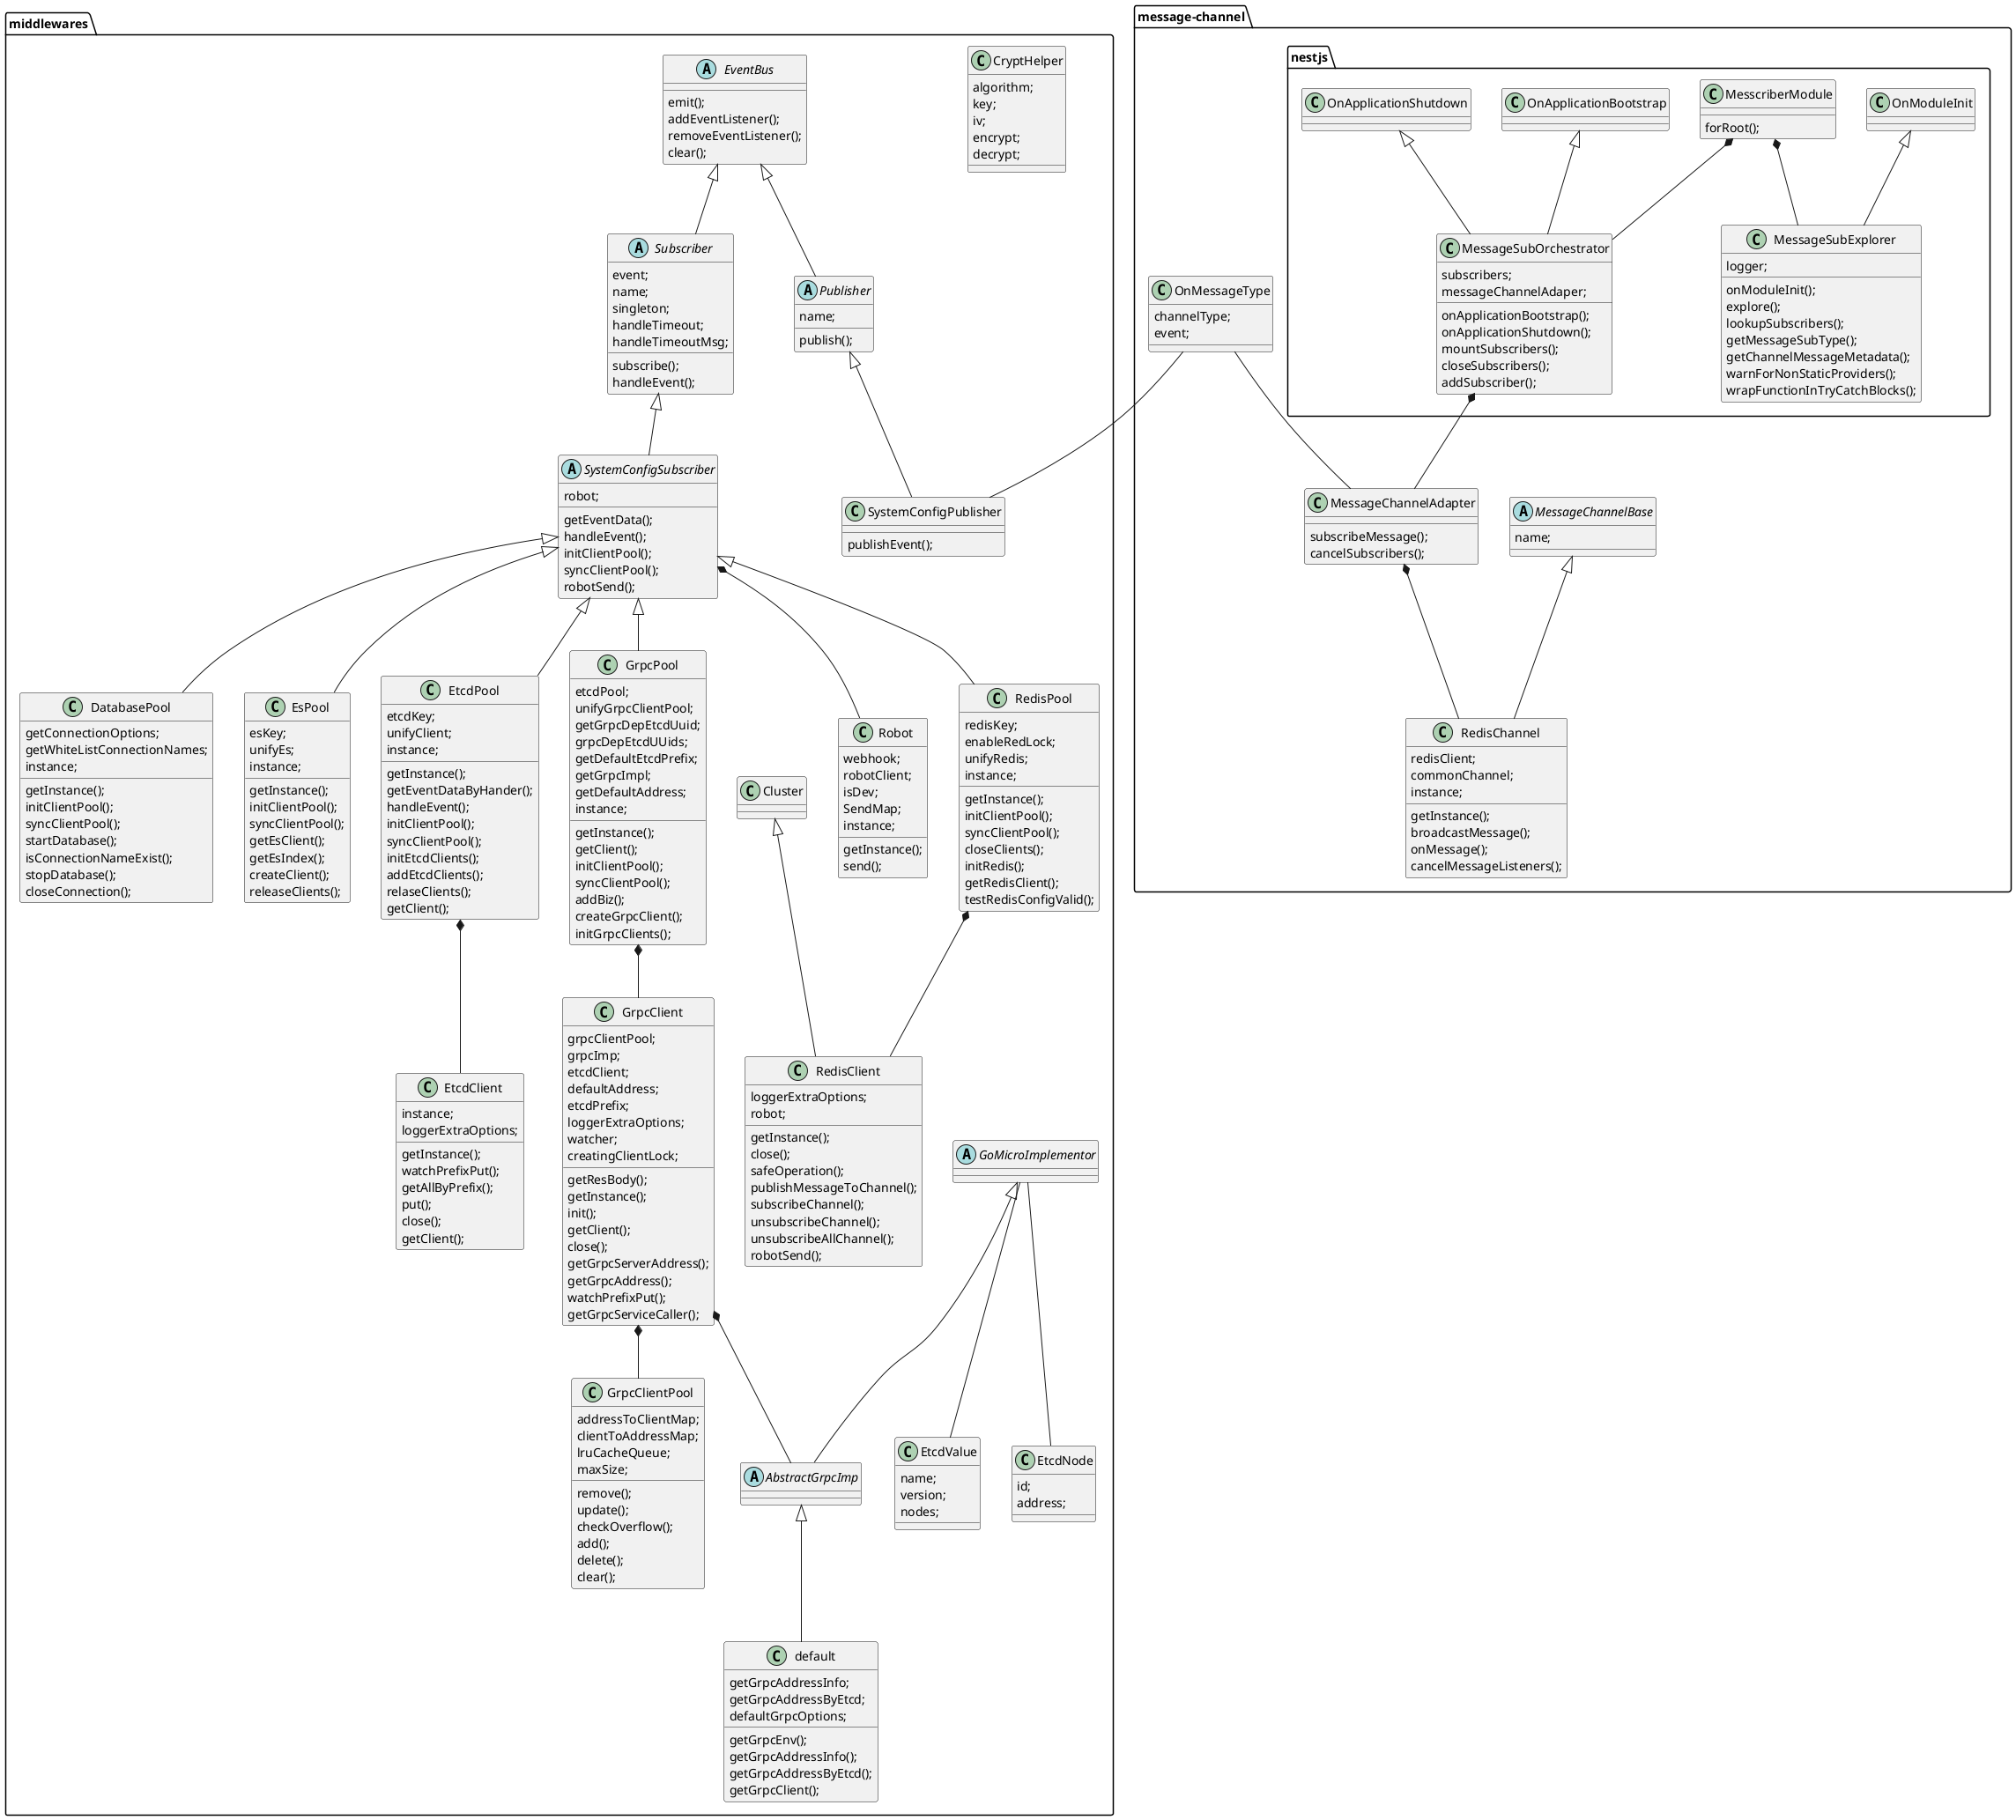 @startuml

package message-channel {

  abstract MessageChannelBase
  MessageChannelAdapter : subscribeMessage();
  MessageChannelAdapter : cancelSubscribers();

  MessageChannelBase <|-- RedisChannel

    
  MessageChannelBase : name;

  OnMessageType : channelType;
  OnMessageType : event;


  MessageChannelAdapter *-- RedisChannel

  package nestjs {
    OnModuleInit <|-- MessageSubExplorer

    MessageSubExplorer : logger;

    MessageSubExplorer : onModuleInit();
    MessageSubExplorer : explore();
    MessageSubExplorer : lookupSubscribers();
    MessageSubExplorer : getMessageSubType();
    MessageSubExplorer : getChannelMessageMetadata();
    MessageSubExplorer : warnForNonStaticProviders();
    MessageSubExplorer : wrapFunctionInTryCatchBlocks();

    OnApplicationBootstrap <|-- MessageSubOrchestrator

    OnApplicationShutdown <|-- MessageSubOrchestrator

    MessageSubOrchestrator : subscribers;
    MessageSubOrchestrator : messageChannelAdaper;

    MessageSubOrchestrator : onApplicationBootstrap();
    MessageSubOrchestrator : onApplicationShutdown();
    MessageSubOrchestrator : mountSubscribers();
    MessageSubOrchestrator : closeSubscribers();
    MessageSubOrchestrator : addSubscriber();

    MesscriberModule : forRoot();

    MesscriberModule *-- MessageSubOrchestrator
    MesscriberModule *-- MessageSubExplorer
    MessageSubOrchestrator *-- MessageChannelAdapter
  }

}




package middlewares {
  RedisChannel : redisClient;
  RedisChannel : commonChannel;
  RedisChannel : instance;

  RedisChannel : getInstance();
  RedisChannel : broadcastMessage();
  RedisChannel : onMessage();
  RedisChannel : cancelMessageListeners();

  Robot : webhook;
  Robot : robotClient;
  Robot : isDev;
  Robot : SendMap;
  Robot : instance;

  Robot : getInstance();
  Robot : send();

  abstract SystemConfigSubscriber

  SystemConfigSubscriber *-- Robot

  SystemConfigSubscriber <|-- DatabasePool

  DatabasePool : getConnectionOptions;
  DatabasePool : getWhiteListConnectionNames;
  DatabasePool : instance;

  DatabasePool : getInstance();
  DatabasePool : initClientPool();
  DatabasePool : syncClientPool();
  DatabasePool : startDatabase();
  DatabasePool : isConnectionNameExist();
  DatabasePool : stopDatabase();
  DatabasePool : closeConnection();

  SystemConfigSubscriber <|-- EsPool

  EsPool : esKey;
  EsPool : unifyEs;
  EsPool : instance;

  EsPool : getInstance();
  EsPool : initClientPool();
  EsPool : syncClientPool();
  EsPool : getEsClient();
  EsPool : getEsIndex();
  EsPool : createClient();
  EsPool : releaseClients();

  EtcdClient : instance;
  EtcdClient : loggerExtraOptions;

  EtcdClient : getInstance();
  EtcdClient : watchPrefixPut();
  EtcdClient : getAllByPrefix();
  EtcdClient : put();
  EtcdClient : close();
  EtcdClient : getClient();

  SystemConfigSubscriber <|-- EtcdPool

  EtcdPool : etcdKey;
  EtcdPool : unifyClient;
  EtcdPool : instance;

  EtcdPool : getInstance();
  EtcdPool : getEventDataByHander();
  EtcdPool : handleEvent();
  EtcdPool : initClientPool();
  EtcdPool : syncClientPool();
  EtcdPool : initEtcdClients();
  EtcdPool : addEtcdClients();
  EtcdPool : relaseClients();
  EtcdPool : getClient();

  EtcdPool *-- EtcdClient

  GrpcClient : grpcClientPool;
  GrpcClient : grpcImp;
  GrpcClient : etcdClient;
  GrpcClient : defaultAddress;
  GrpcClient : etcdPrefix;
  GrpcClient : loggerExtraOptions;
  GrpcClient : watcher;
  GrpcClient : creatingClientLock;

  GrpcClient : getResBody();
  GrpcClient : getInstance();
  GrpcClient : init();
  GrpcClient : getClient();
  GrpcClient : close();
  GrpcClient : getGrpcServerAddress();
  GrpcClient : getGrpcAddress();
  GrpcClient : watchPrefixPut();
  GrpcClient : getGrpcServiceCaller();

  SystemConfigSubscriber <|-- GrpcPool

  GrpcPool : etcdPool;
  GrpcPool : unifyGrpcClientPool;
  GrpcPool : getGrpcDepEtcdUuid;
  GrpcPool : grpcDepEtcdUUids;
  GrpcPool : getDefaultEtcdPrefix;
  GrpcPool : getGrpcImpl;
  GrpcPool : getDefaultAddress;
  GrpcPool : instance;

  GrpcPool : getInstance();
  GrpcPool : getClient();
  GrpcPool : initClientPool();
  GrpcPool : syncClientPool();
  GrpcPool : addBiz();
  GrpcPool : createGrpcClient();
  GrpcPool : initGrpcClients();

  GrpcPool *-- GrpcClient
  GrpcClient *-- GrpcClientPool


  Cluster <|-- RedisClient

  RedisClient : loggerExtraOptions;
  RedisClient : robot;

  RedisClient : getInstance();
  RedisClient : close();
  RedisClient : safeOperation();
  RedisClient : publishMessageToChannel();
  RedisClient : subscribeChannel();
  RedisClient : unsubscribeChannel();
  RedisClient : unsubscribeAllChannel();
  RedisClient : robotSend();

  RedisPool *-- RedisClient 

  SystemConfigSubscriber <|-- RedisPool

  RedisPool : redisKey;
  RedisPool : enableRedLock;
  RedisPool : unifyRedis;
  RedisPool : instance;

  RedisPool : getInstance();
  RedisPool : initClientPool();
  RedisPool : syncClientPool();
  RedisPool : closeClients();
  RedisPool : initRedis();
  RedisPool : getRedisClient();
  RedisPool : testRedisConfigValid();

  Publisher <|-- SystemConfigPublisher



  SystemConfigPublisher : publishEvent();

  Subscriber <|-- SystemConfigSubscriber

  SystemConfigSubscriber : robot;

  SystemConfigSubscriber : getEventData();
  SystemConfigSubscriber : handleEvent();
  SystemConfigSubscriber : initClientPool();
  SystemConfigSubscriber : syncClientPool();
  SystemConfigSubscriber : robotSend();

  GrpcClientPool : addressToClientMap;
  GrpcClientPool : clientToAddressMap;
  GrpcClientPool : lruCacheQueue;
  GrpcClientPool : maxSize;

  GrpcClientPool : remove();
  GrpcClientPool : update();
  GrpcClientPool : checkOverflow();
  GrpcClientPool : add();
  GrpcClientPool : delete();
  GrpcClientPool : clear();

  CryptHelper : algorithm;
  CryptHelper : key;
  CryptHelper : iv;
  CryptHelper : encrypt;
  CryptHelper : decrypt;


  abstract AbstractGrpcImp

  AbstractGrpcImp <|-- default


  abstract GoMicroImplementor

  GoMicroImplementor <|-- AbstractGrpcImp
  GoMicroImplementor -- EtcdValue
  GoMicroImplementor -- EtcdNode

  default : getGrpcAddressInfo;
  default : getGrpcAddressByEtcd;

  default : getGrpcEnv();
  EtcdNode : id;
  EtcdNode : address;

  EtcdValue : name;
  EtcdValue : version;
  EtcdValue : nodes;


  default : defaultGrpcOptions;

  default : getGrpcAddressInfo();
  default : getGrpcAddressByEtcd();
  default : getGrpcClient();

  GrpcClient *-- AbstractGrpcImp

  abstract EventBus

  EventBus : emit();
  EventBus : addEventListener();
  EventBus : removeEventListener();
  EventBus : clear();

  abstract Publisher

  EventBus <|-- Publisher

  Publisher : name;

  Publisher : publish();

  abstract Subscriber
  
  EventBus <|-- Subscriber

  Subscriber : event;
  Subscriber : name;
  Subscriber : singleton;
  Subscriber : handleTimeout;
  Subscriber : handleTimeoutMsg;

  Subscriber : subscribe();
  Subscriber : handleEvent();

}

OnMessageType -- MessageChannelAdapter

OnMessageType -- SystemConfigPublisher


@enduml